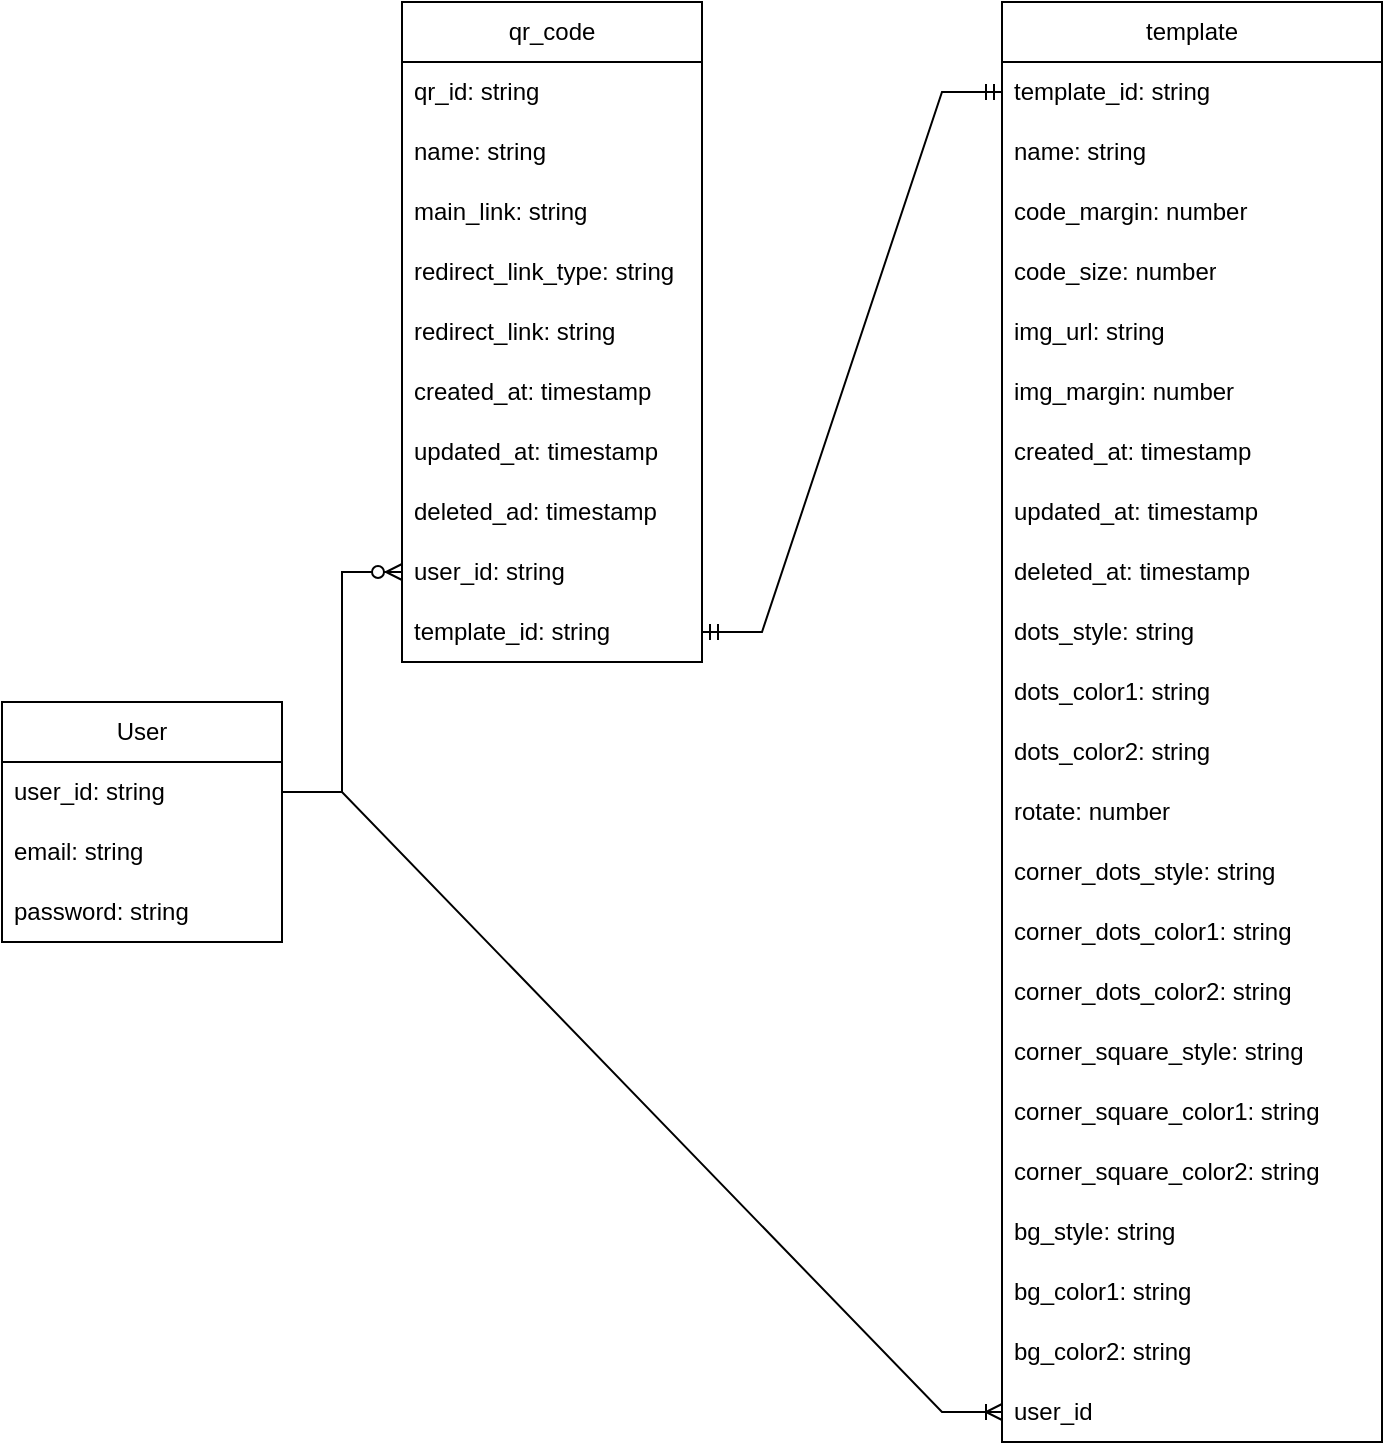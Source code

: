 <mxfile version="20.5.3" type="github">
  <diagram name="Page-1" id="9f46799a-70d6-7492-0946-bef42562c5a5">
    <mxGraphModel dx="1593" dy="770" grid="1" gridSize="10" guides="1" tooltips="1" connect="1" arrows="1" fold="1" page="1" pageScale="1" pageWidth="1100" pageHeight="850" background="none" math="0" shadow="0">
      <root>
        <mxCell id="0" />
        <mxCell id="1" parent="0" />
        <mxCell id="IRl-qMVzOKcbxPm6iSZo-3" value="qr_code" style="swimlane;fontStyle=0;childLayout=stackLayout;horizontal=1;startSize=30;horizontalStack=0;resizeParent=1;resizeParentMax=0;resizeLast=0;collapsible=1;marginBottom=0;whiteSpace=wrap;html=1;" parent="1" vertex="1">
          <mxGeometry x="280" y="40" width="150" height="330" as="geometry" />
        </mxCell>
        <mxCell id="IRl-qMVzOKcbxPm6iSZo-4" value="qr_id: string" style="text;strokeColor=none;fillColor=none;align=left;verticalAlign=middle;spacingLeft=4;spacingRight=4;overflow=hidden;points=[[0,0.5],[1,0.5]];portConstraint=eastwest;rotatable=0;whiteSpace=wrap;html=1;" parent="IRl-qMVzOKcbxPm6iSZo-3" vertex="1">
          <mxGeometry y="30" width="150" height="30" as="geometry" />
        </mxCell>
        <mxCell id="IRl-qMVzOKcbxPm6iSZo-5" value="name: string" style="text;strokeColor=none;fillColor=none;align=left;verticalAlign=middle;spacingLeft=4;spacingRight=4;overflow=hidden;points=[[0,0.5],[1,0.5]];portConstraint=eastwest;rotatable=0;whiteSpace=wrap;html=1;" parent="IRl-qMVzOKcbxPm6iSZo-3" vertex="1">
          <mxGeometry y="60" width="150" height="30" as="geometry" />
        </mxCell>
        <mxCell id="IRl-qMVzOKcbxPm6iSZo-6" value="main_link: string" style="text;strokeColor=none;fillColor=none;align=left;verticalAlign=middle;spacingLeft=4;spacingRight=4;overflow=hidden;points=[[0,0.5],[1,0.5]];portConstraint=eastwest;rotatable=0;whiteSpace=wrap;html=1;" parent="IRl-qMVzOKcbxPm6iSZo-3" vertex="1">
          <mxGeometry y="90" width="150" height="30" as="geometry" />
        </mxCell>
        <mxCell id="IRl-qMVzOKcbxPm6iSZo-7" value="redirect_link_type: string" style="text;strokeColor=none;fillColor=none;align=left;verticalAlign=middle;spacingLeft=4;spacingRight=4;overflow=hidden;points=[[0,0.5],[1,0.5]];portConstraint=eastwest;rotatable=0;whiteSpace=wrap;html=1;" parent="IRl-qMVzOKcbxPm6iSZo-3" vertex="1">
          <mxGeometry y="120" width="150" height="30" as="geometry" />
        </mxCell>
        <mxCell id="IRl-qMVzOKcbxPm6iSZo-8" value="redirect_link: string" style="text;strokeColor=none;fillColor=none;align=left;verticalAlign=middle;spacingLeft=4;spacingRight=4;overflow=hidden;points=[[0,0.5],[1,0.5]];portConstraint=eastwest;rotatable=0;whiteSpace=wrap;html=1;" parent="IRl-qMVzOKcbxPm6iSZo-3" vertex="1">
          <mxGeometry y="150" width="150" height="30" as="geometry" />
        </mxCell>
        <mxCell id="IRl-qMVzOKcbxPm6iSZo-9" value="created_at: timestamp" style="text;strokeColor=none;fillColor=none;align=left;verticalAlign=middle;spacingLeft=4;spacingRight=4;overflow=hidden;points=[[0,0.5],[1,0.5]];portConstraint=eastwest;rotatable=0;whiteSpace=wrap;html=1;" parent="IRl-qMVzOKcbxPm6iSZo-3" vertex="1">
          <mxGeometry y="180" width="150" height="30" as="geometry" />
        </mxCell>
        <mxCell id="IRl-qMVzOKcbxPm6iSZo-10" value="updated_at: timestamp" style="text;strokeColor=none;fillColor=none;align=left;verticalAlign=middle;spacingLeft=4;spacingRight=4;overflow=hidden;points=[[0,0.5],[1,0.5]];portConstraint=eastwest;rotatable=0;whiteSpace=wrap;html=1;" parent="IRl-qMVzOKcbxPm6iSZo-3" vertex="1">
          <mxGeometry y="210" width="150" height="30" as="geometry" />
        </mxCell>
        <mxCell id="IRl-qMVzOKcbxPm6iSZo-11" value="deleted_ad: timestamp" style="text;strokeColor=none;fillColor=none;align=left;verticalAlign=middle;spacingLeft=4;spacingRight=4;overflow=hidden;points=[[0,0.5],[1,0.5]];portConstraint=eastwest;rotatable=0;whiteSpace=wrap;html=1;" parent="IRl-qMVzOKcbxPm6iSZo-3" vertex="1">
          <mxGeometry y="240" width="150" height="30" as="geometry" />
        </mxCell>
        <mxCell id="IRl-qMVzOKcbxPm6iSZo-12" value="user_id: string" style="text;strokeColor=none;fillColor=none;align=left;verticalAlign=middle;spacingLeft=4;spacingRight=4;overflow=hidden;points=[[0,0.5],[1,0.5]];portConstraint=eastwest;rotatable=0;whiteSpace=wrap;html=1;" parent="IRl-qMVzOKcbxPm6iSZo-3" vertex="1">
          <mxGeometry y="270" width="150" height="30" as="geometry" />
        </mxCell>
        <mxCell id="IRl-qMVzOKcbxPm6iSZo-13" value="template_id: string" style="text;strokeColor=none;fillColor=none;align=left;verticalAlign=middle;spacingLeft=4;spacingRight=4;overflow=hidden;points=[[0,0.5],[1,0.5]];portConstraint=eastwest;rotatable=0;whiteSpace=wrap;html=1;" parent="IRl-qMVzOKcbxPm6iSZo-3" vertex="1">
          <mxGeometry y="300" width="150" height="30" as="geometry" />
        </mxCell>
        <mxCell id="IRl-qMVzOKcbxPm6iSZo-14" value="template" style="swimlane;fontStyle=0;childLayout=stackLayout;horizontal=1;startSize=30;horizontalStack=0;resizeParent=1;resizeParentMax=0;resizeLast=0;collapsible=1;marginBottom=0;whiteSpace=wrap;html=1;" parent="1" vertex="1">
          <mxGeometry x="580" y="40" width="190" height="720" as="geometry" />
        </mxCell>
        <mxCell id="IRl-qMVzOKcbxPm6iSZo-15" value="template_id: string" style="text;strokeColor=none;fillColor=none;align=left;verticalAlign=middle;spacingLeft=4;spacingRight=4;overflow=hidden;points=[[0,0.5],[1,0.5]];portConstraint=eastwest;rotatable=0;whiteSpace=wrap;html=1;" parent="IRl-qMVzOKcbxPm6iSZo-14" vertex="1">
          <mxGeometry y="30" width="190" height="30" as="geometry" />
        </mxCell>
        <mxCell id="IRl-qMVzOKcbxPm6iSZo-16" value="name: string" style="text;strokeColor=none;fillColor=none;align=left;verticalAlign=middle;spacingLeft=4;spacingRight=4;overflow=hidden;points=[[0,0.5],[1,0.5]];portConstraint=eastwest;rotatable=0;whiteSpace=wrap;html=1;" parent="IRl-qMVzOKcbxPm6iSZo-14" vertex="1">
          <mxGeometry y="60" width="190" height="30" as="geometry" />
        </mxCell>
        <mxCell id="IRl-qMVzOKcbxPm6iSZo-17" value="code_margin: number" style="text;strokeColor=none;fillColor=none;align=left;verticalAlign=middle;spacingLeft=4;spacingRight=4;overflow=hidden;points=[[0,0.5],[1,0.5]];portConstraint=eastwest;rotatable=0;whiteSpace=wrap;html=1;" parent="IRl-qMVzOKcbxPm6iSZo-14" vertex="1">
          <mxGeometry y="90" width="190" height="30" as="geometry" />
        </mxCell>
        <mxCell id="IRl-qMVzOKcbxPm6iSZo-22" value="code_size: number" style="text;strokeColor=none;fillColor=none;align=left;verticalAlign=middle;spacingLeft=4;spacingRight=4;overflow=hidden;points=[[0,0.5],[1,0.5]];portConstraint=eastwest;rotatable=0;whiteSpace=wrap;html=1;" parent="IRl-qMVzOKcbxPm6iSZo-14" vertex="1">
          <mxGeometry y="120" width="190" height="30" as="geometry" />
        </mxCell>
        <mxCell id="IRl-qMVzOKcbxPm6iSZo-18" value="img_url: string" style="text;strokeColor=none;fillColor=none;align=left;verticalAlign=middle;spacingLeft=4;spacingRight=4;overflow=hidden;points=[[0,0.5],[1,0.5]];portConstraint=eastwest;rotatable=0;whiteSpace=wrap;html=1;" parent="IRl-qMVzOKcbxPm6iSZo-14" vertex="1">
          <mxGeometry y="150" width="190" height="30" as="geometry" />
        </mxCell>
        <mxCell id="IRl-qMVzOKcbxPm6iSZo-19" value="img_margin: number" style="text;strokeColor=none;fillColor=none;align=left;verticalAlign=middle;spacingLeft=4;spacingRight=4;overflow=hidden;points=[[0,0.5],[1,0.5]];portConstraint=eastwest;rotatable=0;whiteSpace=wrap;html=1;" parent="IRl-qMVzOKcbxPm6iSZo-14" vertex="1">
          <mxGeometry y="180" width="190" height="30" as="geometry" />
        </mxCell>
        <mxCell id="IRl-qMVzOKcbxPm6iSZo-37" value="created_at: timestamp" style="text;strokeColor=none;fillColor=none;align=left;verticalAlign=middle;spacingLeft=4;spacingRight=4;overflow=hidden;points=[[0,0.5],[1,0.5]];portConstraint=eastwest;rotatable=0;whiteSpace=wrap;html=1;" parent="IRl-qMVzOKcbxPm6iSZo-14" vertex="1">
          <mxGeometry y="210" width="190" height="30" as="geometry" />
        </mxCell>
        <mxCell id="IRl-qMVzOKcbxPm6iSZo-38" value="updated_at: timestamp" style="text;strokeColor=none;fillColor=none;align=left;verticalAlign=middle;spacingLeft=4;spacingRight=4;overflow=hidden;points=[[0,0.5],[1,0.5]];portConstraint=eastwest;rotatable=0;whiteSpace=wrap;html=1;" parent="IRl-qMVzOKcbxPm6iSZo-14" vertex="1">
          <mxGeometry y="240" width="190" height="30" as="geometry" />
        </mxCell>
        <mxCell id="IRl-qMVzOKcbxPm6iSZo-39" value="deleted_at: timestamp" style="text;strokeColor=none;fillColor=none;align=left;verticalAlign=middle;spacingLeft=4;spacingRight=4;overflow=hidden;points=[[0,0.5],[1,0.5]];portConstraint=eastwest;rotatable=0;whiteSpace=wrap;html=1;" parent="IRl-qMVzOKcbxPm6iSZo-14" vertex="1">
          <mxGeometry y="270" width="190" height="30" as="geometry" />
        </mxCell>
        <mxCell id="IRl-qMVzOKcbxPm6iSZo-40" value="dots_style: string" style="text;strokeColor=none;fillColor=none;align=left;verticalAlign=middle;spacingLeft=4;spacingRight=4;overflow=hidden;points=[[0,0.5],[1,0.5]];portConstraint=eastwest;rotatable=0;whiteSpace=wrap;html=1;" parent="IRl-qMVzOKcbxPm6iSZo-14" vertex="1">
          <mxGeometry y="300" width="190" height="30" as="geometry" />
        </mxCell>
        <mxCell id="IRl-qMVzOKcbxPm6iSZo-41" value="dots_color1: string" style="text;strokeColor=none;fillColor=none;align=left;verticalAlign=middle;spacingLeft=4;spacingRight=4;overflow=hidden;points=[[0,0.5],[1,0.5]];portConstraint=eastwest;rotatable=0;whiteSpace=wrap;html=1;" parent="IRl-qMVzOKcbxPm6iSZo-14" vertex="1">
          <mxGeometry y="330" width="190" height="30" as="geometry" />
        </mxCell>
        <mxCell id="IRl-qMVzOKcbxPm6iSZo-42" value="dots_color2: string" style="text;strokeColor=none;fillColor=none;align=left;verticalAlign=middle;spacingLeft=4;spacingRight=4;overflow=hidden;points=[[0,0.5],[1,0.5]];portConstraint=eastwest;rotatable=0;whiteSpace=wrap;html=1;" parent="IRl-qMVzOKcbxPm6iSZo-14" vertex="1">
          <mxGeometry y="360" width="190" height="30" as="geometry" />
        </mxCell>
        <mxCell id="IRl-qMVzOKcbxPm6iSZo-43" value="rotate: number" style="text;strokeColor=none;fillColor=none;align=left;verticalAlign=middle;spacingLeft=4;spacingRight=4;overflow=hidden;points=[[0,0.5],[1,0.5]];portConstraint=eastwest;rotatable=0;whiteSpace=wrap;html=1;" parent="IRl-qMVzOKcbxPm6iSZo-14" vertex="1">
          <mxGeometry y="390" width="190" height="30" as="geometry" />
        </mxCell>
        <mxCell id="IRl-qMVzOKcbxPm6iSZo-44" value="corner_dots_style: string" style="text;strokeColor=none;fillColor=none;align=left;verticalAlign=middle;spacingLeft=4;spacingRight=4;overflow=hidden;points=[[0,0.5],[1,0.5]];portConstraint=eastwest;rotatable=0;whiteSpace=wrap;html=1;" parent="IRl-qMVzOKcbxPm6iSZo-14" vertex="1">
          <mxGeometry y="420" width="190" height="30" as="geometry" />
        </mxCell>
        <mxCell id="IRl-qMVzOKcbxPm6iSZo-45" value="corner_dots_color1: string" style="text;strokeColor=none;fillColor=none;align=left;verticalAlign=middle;spacingLeft=4;spacingRight=4;overflow=hidden;points=[[0,0.5],[1,0.5]];portConstraint=eastwest;rotatable=0;whiteSpace=wrap;html=1;" parent="IRl-qMVzOKcbxPm6iSZo-14" vertex="1">
          <mxGeometry y="450" width="190" height="30" as="geometry" />
        </mxCell>
        <mxCell id="IRl-qMVzOKcbxPm6iSZo-46" value="corner_dots_color2: string" style="text;strokeColor=none;fillColor=none;align=left;verticalAlign=middle;spacingLeft=4;spacingRight=4;overflow=hidden;points=[[0,0.5],[1,0.5]];portConstraint=eastwest;rotatable=0;whiteSpace=wrap;html=1;" parent="IRl-qMVzOKcbxPm6iSZo-14" vertex="1">
          <mxGeometry y="480" width="190" height="30" as="geometry" />
        </mxCell>
        <mxCell id="IRl-qMVzOKcbxPm6iSZo-47" value="corner_square_style: string" style="text;strokeColor=none;fillColor=none;align=left;verticalAlign=middle;spacingLeft=4;spacingRight=4;overflow=hidden;points=[[0,0.5],[1,0.5]];portConstraint=eastwest;rotatable=0;whiteSpace=wrap;html=1;" parent="IRl-qMVzOKcbxPm6iSZo-14" vertex="1">
          <mxGeometry y="510" width="190" height="30" as="geometry" />
        </mxCell>
        <mxCell id="IRl-qMVzOKcbxPm6iSZo-48" value="corner_square_color1: string" style="text;strokeColor=none;fillColor=none;align=left;verticalAlign=middle;spacingLeft=4;spacingRight=4;overflow=hidden;points=[[0,0.5],[1,0.5]];portConstraint=eastwest;rotatable=0;whiteSpace=wrap;html=1;" parent="IRl-qMVzOKcbxPm6iSZo-14" vertex="1">
          <mxGeometry y="540" width="190" height="30" as="geometry" />
        </mxCell>
        <mxCell id="IRl-qMVzOKcbxPm6iSZo-49" value="corner_square_color2: string" style="text;strokeColor=none;fillColor=none;align=left;verticalAlign=middle;spacingLeft=4;spacingRight=4;overflow=hidden;points=[[0,0.5],[1,0.5]];portConstraint=eastwest;rotatable=0;whiteSpace=wrap;html=1;" parent="IRl-qMVzOKcbxPm6iSZo-14" vertex="1">
          <mxGeometry y="570" width="190" height="30" as="geometry" />
        </mxCell>
        <mxCell id="IRl-qMVzOKcbxPm6iSZo-50" value="bg_style: string" style="text;strokeColor=none;fillColor=none;align=left;verticalAlign=middle;spacingLeft=4;spacingRight=4;overflow=hidden;points=[[0,0.5],[1,0.5]];portConstraint=eastwest;rotatable=0;whiteSpace=wrap;html=1;" parent="IRl-qMVzOKcbxPm6iSZo-14" vertex="1">
          <mxGeometry y="600" width="190" height="30" as="geometry" />
        </mxCell>
        <mxCell id="IRl-qMVzOKcbxPm6iSZo-51" value="bg_color1: string" style="text;strokeColor=none;fillColor=none;align=left;verticalAlign=middle;spacingLeft=4;spacingRight=4;overflow=hidden;points=[[0,0.5],[1,0.5]];portConstraint=eastwest;rotatable=0;whiteSpace=wrap;html=1;" parent="IRl-qMVzOKcbxPm6iSZo-14" vertex="1">
          <mxGeometry y="630" width="190" height="30" as="geometry" />
        </mxCell>
        <mxCell id="IRl-qMVzOKcbxPm6iSZo-52" value="bg_color2: string" style="text;strokeColor=none;fillColor=none;align=left;verticalAlign=middle;spacingLeft=4;spacingRight=4;overflow=hidden;points=[[0,0.5],[1,0.5]];portConstraint=eastwest;rotatable=0;whiteSpace=wrap;html=1;" parent="IRl-qMVzOKcbxPm6iSZo-14" vertex="1">
          <mxGeometry y="660" width="190" height="30" as="geometry" />
        </mxCell>
        <mxCell id="XGuMyFmMEAidMycaSlVl-10" value="user_id" style="text;strokeColor=none;fillColor=none;align=left;verticalAlign=middle;spacingLeft=4;spacingRight=4;overflow=hidden;points=[[0,0.5],[1,0.5]];portConstraint=eastwest;rotatable=0;whiteSpace=wrap;html=1;" vertex="1" parent="IRl-qMVzOKcbxPm6iSZo-14">
          <mxGeometry y="690" width="190" height="30" as="geometry" />
        </mxCell>
        <mxCell id="IRl-qMVzOKcbxPm6iSZo-54" value="" style="edgeStyle=entityRelationEdgeStyle;fontSize=12;html=1;endArrow=ERmandOne;startArrow=ERmandOne;rounded=0;entryX=0;entryY=0.5;entryDx=0;entryDy=0;exitX=1;exitY=0.5;exitDx=0;exitDy=0;" parent="1" source="IRl-qMVzOKcbxPm6iSZo-13" target="IRl-qMVzOKcbxPm6iSZo-15" edge="1">
          <mxGeometry width="100" height="100" relative="1" as="geometry">
            <mxPoint x="340" y="340" as="sourcePoint" />
            <mxPoint x="440" y="240" as="targetPoint" />
          </mxGeometry>
        </mxCell>
        <mxCell id="XGuMyFmMEAidMycaSlVl-3" value="User" style="swimlane;fontStyle=0;childLayout=stackLayout;horizontal=1;startSize=30;horizontalStack=0;resizeParent=1;resizeParentMax=0;resizeLast=0;collapsible=1;marginBottom=0;whiteSpace=wrap;html=1;" vertex="1" parent="1">
          <mxGeometry x="80" y="390" width="140" height="120" as="geometry" />
        </mxCell>
        <mxCell id="XGuMyFmMEAidMycaSlVl-4" value="user_id: string" style="text;strokeColor=none;fillColor=none;align=left;verticalAlign=middle;spacingLeft=4;spacingRight=4;overflow=hidden;points=[[0,0.5],[1,0.5]];portConstraint=eastwest;rotatable=0;whiteSpace=wrap;html=1;" vertex="1" parent="XGuMyFmMEAidMycaSlVl-3">
          <mxGeometry y="30" width="140" height="30" as="geometry" />
        </mxCell>
        <mxCell id="XGuMyFmMEAidMycaSlVl-5" value="email: string" style="text;strokeColor=none;fillColor=none;align=left;verticalAlign=middle;spacingLeft=4;spacingRight=4;overflow=hidden;points=[[0,0.5],[1,0.5]];portConstraint=eastwest;rotatable=0;whiteSpace=wrap;html=1;" vertex="1" parent="XGuMyFmMEAidMycaSlVl-3">
          <mxGeometry y="60" width="140" height="30" as="geometry" />
        </mxCell>
        <mxCell id="XGuMyFmMEAidMycaSlVl-6" value="password: string" style="text;strokeColor=none;fillColor=none;align=left;verticalAlign=middle;spacingLeft=4;spacingRight=4;overflow=hidden;points=[[0,0.5],[1,0.5]];portConstraint=eastwest;rotatable=0;whiteSpace=wrap;html=1;" vertex="1" parent="XGuMyFmMEAidMycaSlVl-3">
          <mxGeometry y="90" width="140" height="30" as="geometry" />
        </mxCell>
        <mxCell id="XGuMyFmMEAidMycaSlVl-9" value="" style="edgeStyle=entityRelationEdgeStyle;fontSize=12;html=1;endArrow=ERzeroToMany;endFill=1;rounded=0;exitX=1;exitY=0.5;exitDx=0;exitDy=0;entryX=0;entryY=0.5;entryDx=0;entryDy=0;" edge="1" parent="1" source="XGuMyFmMEAidMycaSlVl-4" target="IRl-qMVzOKcbxPm6iSZo-12">
          <mxGeometry width="100" height="100" relative="1" as="geometry">
            <mxPoint x="100" y="430" as="sourcePoint" />
            <mxPoint x="200" y="330" as="targetPoint" />
          </mxGeometry>
        </mxCell>
        <mxCell id="XGuMyFmMEAidMycaSlVl-11" value="" style="edgeStyle=entityRelationEdgeStyle;fontSize=12;html=1;endArrow=ERoneToMany;rounded=0;exitX=1;exitY=0.5;exitDx=0;exitDy=0;entryX=0;entryY=0.5;entryDx=0;entryDy=0;" edge="1" parent="1" source="XGuMyFmMEAidMycaSlVl-4" target="XGuMyFmMEAidMycaSlVl-10">
          <mxGeometry width="100" height="100" relative="1" as="geometry">
            <mxPoint x="420" y="510" as="sourcePoint" />
            <mxPoint x="480" y="700" as="targetPoint" />
          </mxGeometry>
        </mxCell>
      </root>
    </mxGraphModel>
  </diagram>
</mxfile>

